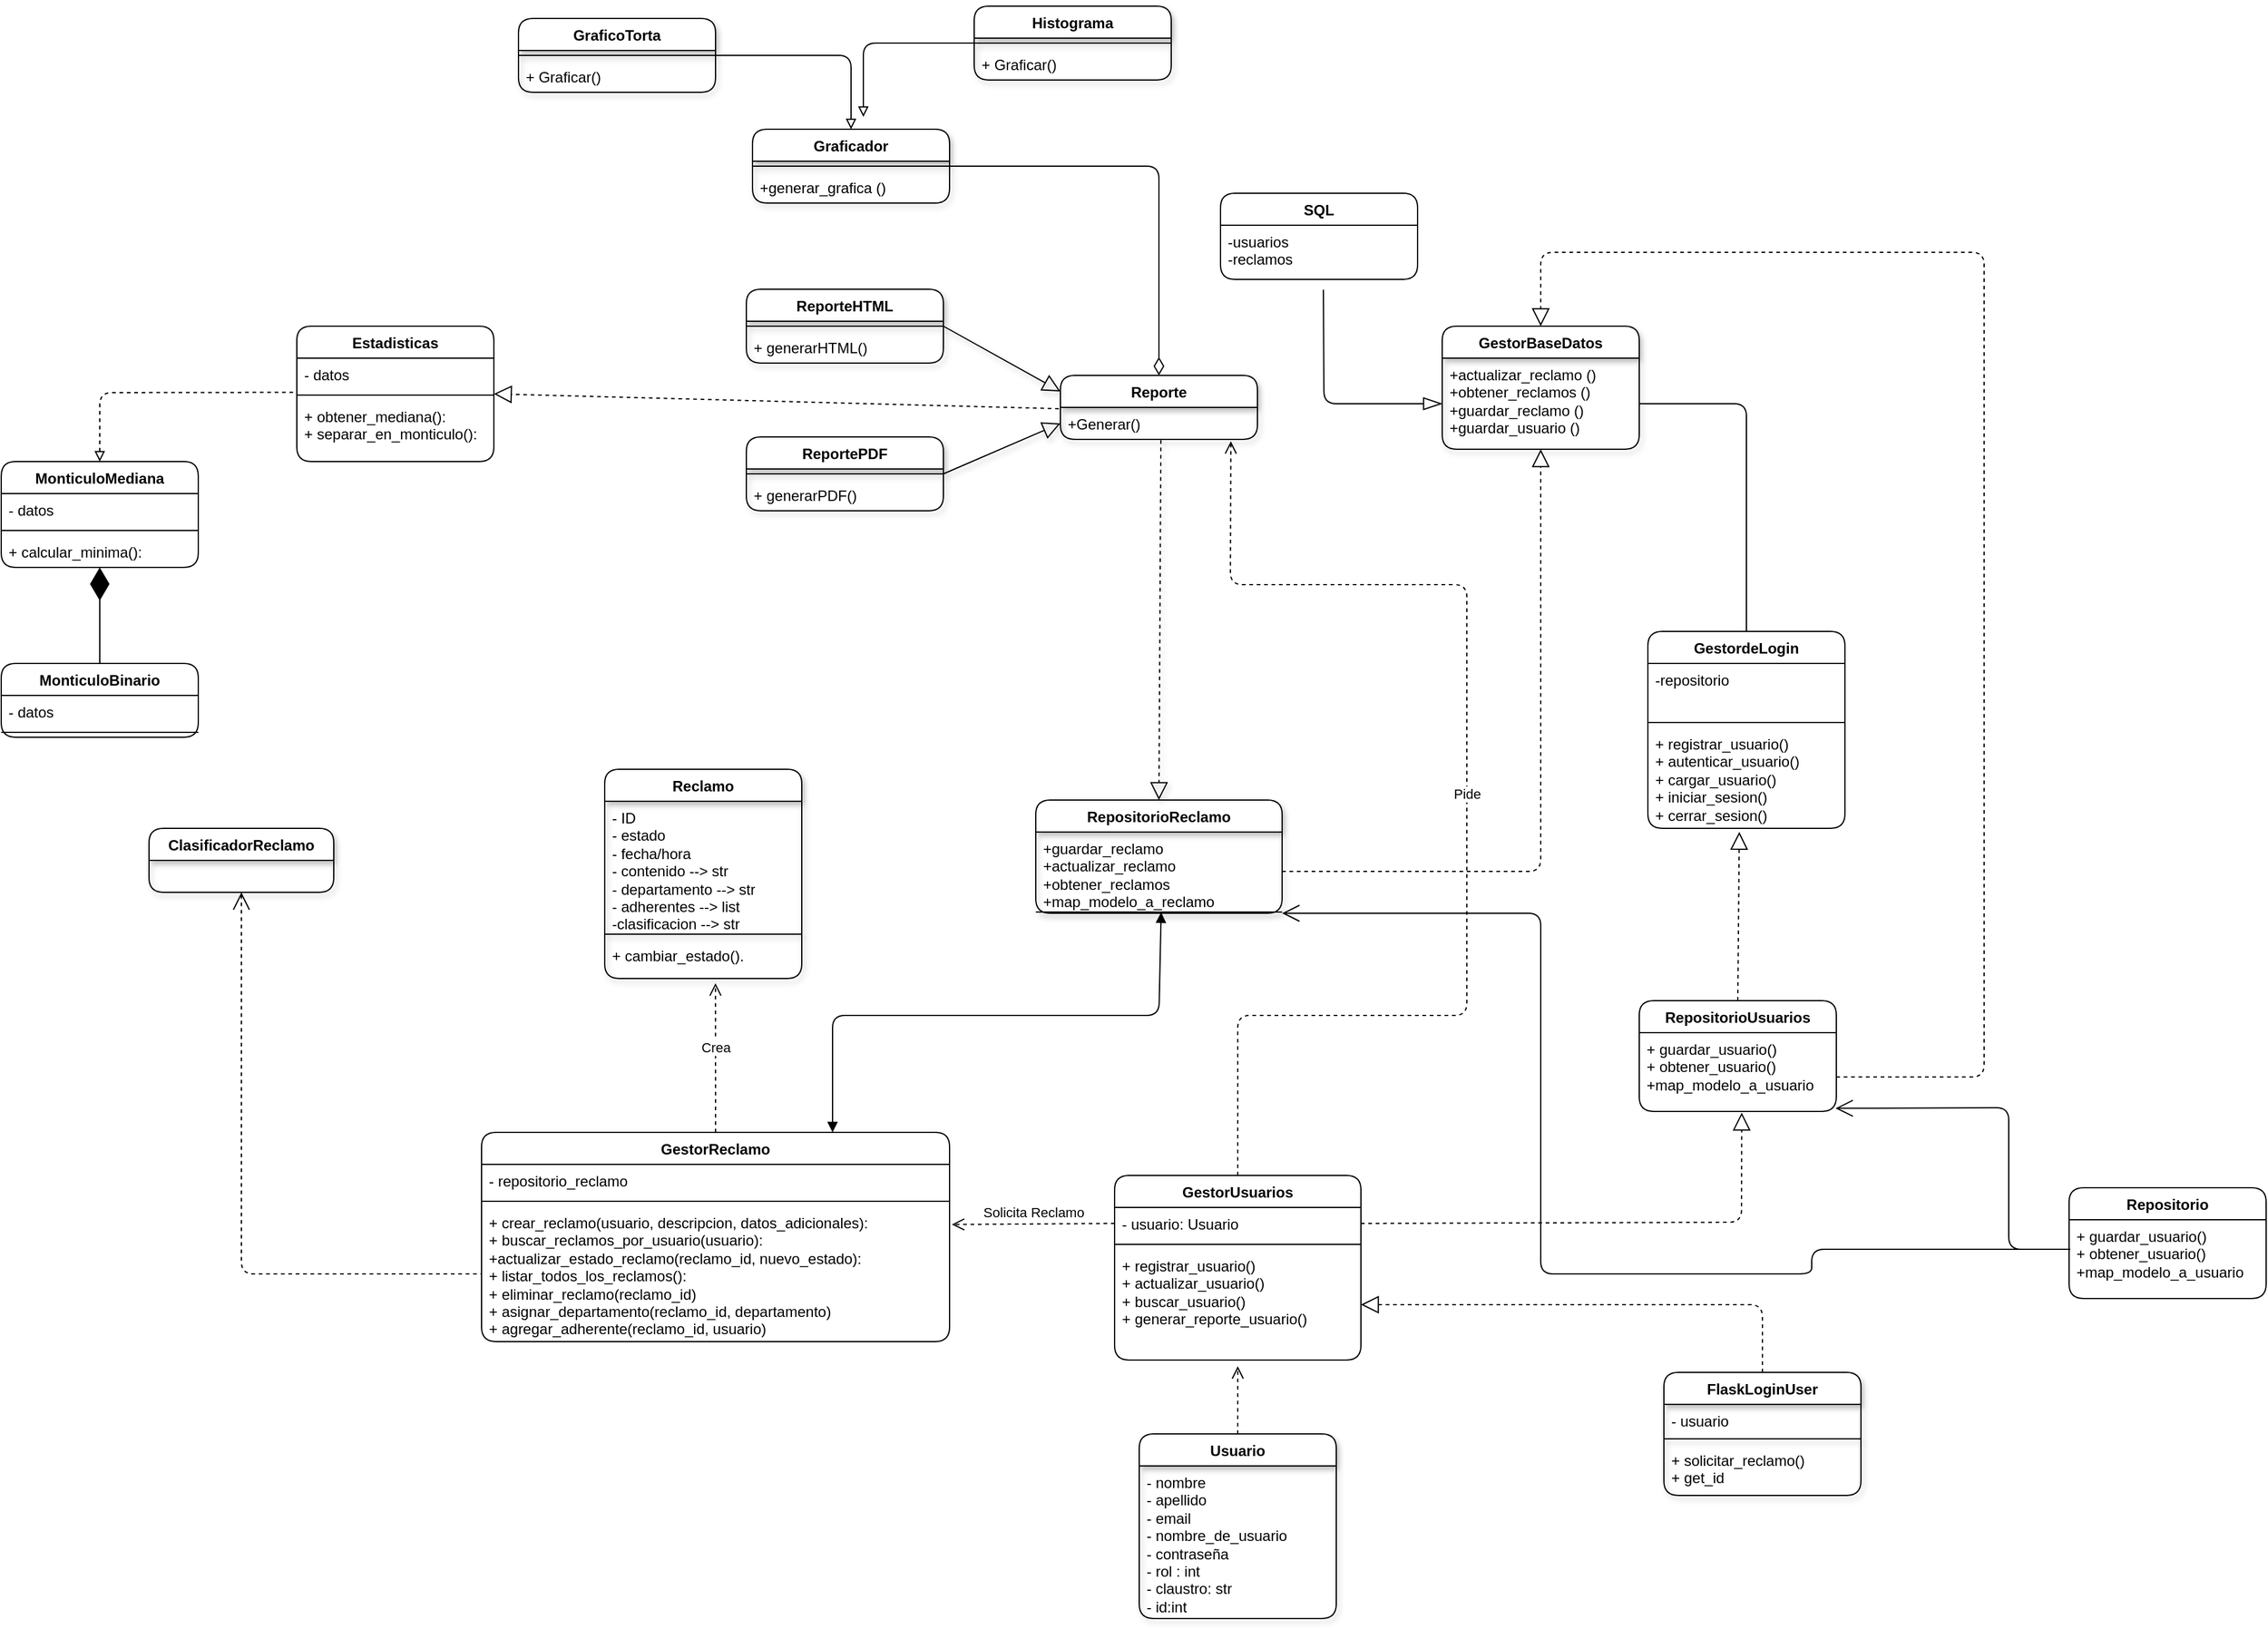 <mxfile>
    <diagram id="C5RBs43oDa-KdzZeNtuy" name="Page-1">
        <mxGraphModel dx="3562" dy="3882" grid="1" gridSize="10" guides="1" tooltips="1" connect="1" arrows="1" fold="1" page="1" pageScale="1" pageWidth="2339" pageHeight="3300" background="#ffffff" math="0" shadow="0">
            <root>
                <mxCell id="WIyWlLk6GJQsqaUBKTNV-0"/>
                <mxCell id="WIyWlLk6GJQsqaUBKTNV-1" parent="WIyWlLk6GJQsqaUBKTNV-0"/>
                <mxCell id="7" value="&lt;span&gt;Usuario&lt;/span&gt;" style="swimlane;fontStyle=1;align=center;verticalAlign=top;childLayout=stackLayout;horizontal=1;startSize=26;horizontalStack=0;resizeParent=1;resizeParentMax=0;resizeLast=0;collapsible=1;marginBottom=0;whiteSpace=wrap;html=1;swimlaneLine=1;shadow=1;rounded=1;fontColor=default;" parent="WIyWlLk6GJQsqaUBKTNV-1" vertex="1">
                    <mxGeometry x="414" y="730" width="160" height="150" as="geometry"/>
                </mxCell>
                <mxCell id="8" value="- nombre&lt;div&gt;- apellido&lt;/div&gt;&lt;div&gt;- email&lt;/div&gt;&lt;div&gt;- nombre_de_usuario&lt;/div&gt;&lt;div&gt;- contraseña&lt;/div&gt;&lt;div&gt;- rol : int&lt;/div&gt;&lt;div&gt;- claustro: str&lt;/div&gt;&lt;div&gt;- id:int&lt;/div&gt;&lt;div&gt;&lt;br&gt;&lt;/div&gt;" style="text;align=left;verticalAlign=top;spacingLeft=4;spacingRight=4;overflow=hidden;rotatable=0;points=[[0,0.5],[1,0.5]];portConstraint=eastwest;whiteSpace=wrap;html=1;fontStyle=0;swimlaneLine=1;shadow=1;rounded=1;fontColor=default;" parent="7" vertex="1">
                    <mxGeometry y="26" width="160" height="124" as="geometry"/>
                </mxCell>
                <mxCell id="288" style="edgeStyle=none;html=1;entryX=1;entryY=0.5;entryDx=0;entryDy=0;startArrow=diamondThin;startFill=0;endArrow=none;endFill=0;startSize=12;fontColor=default;" parent="WIyWlLk6GJQsqaUBKTNV-1" source="19" target="285" edge="1">
                    <mxGeometry relative="1" as="geometry">
                        <Array as="points">
                            <mxPoint x="430" y="-300"/>
                        </Array>
                    </mxGeometry>
                </mxCell>
                <mxCell id="19" value="Reporte" style="swimlane;fontStyle=1;align=center;verticalAlign=top;childLayout=stackLayout;horizontal=1;startSize=26;horizontalStack=0;resizeParent=1;resizeParentMax=0;resizeLast=0;collapsible=1;marginBottom=0;whiteSpace=wrap;html=1;swimlaneLine=1;shadow=1;rounded=1;fontColor=default;" parent="WIyWlLk6GJQsqaUBKTNV-1" vertex="1">
                    <mxGeometry x="350" y="-130" width="160" height="52" as="geometry"/>
                </mxCell>
                <mxCell id="22" value="+Generar()" style="text;align=left;verticalAlign=top;spacingLeft=4;spacingRight=4;overflow=hidden;rotatable=0;points=[[0,0.5],[1,0.5]];portConstraint=eastwest;whiteSpace=wrap;html=1;swimlaneLine=1;shadow=1;rounded=1;fontColor=default;" parent="19" vertex="1">
                    <mxGeometry y="26" width="160" height="26" as="geometry"/>
                </mxCell>
                <mxCell id="27" value="ReporteHTML" style="swimlane;fontStyle=1;align=center;verticalAlign=top;childLayout=stackLayout;horizontal=1;startSize=26;horizontalStack=0;resizeParent=1;resizeParentMax=0;resizeLast=0;collapsible=1;marginBottom=0;whiteSpace=wrap;html=1;swimlaneLine=1;shadow=1;rounded=1;fontColor=default;" parent="WIyWlLk6GJQsqaUBKTNV-1" vertex="1">
                    <mxGeometry x="95" y="-200" width="160" height="60" as="geometry"/>
                </mxCell>
                <mxCell id="29" value="" style="line;strokeWidth=1;align=left;verticalAlign=middle;spacingTop=-1;spacingLeft=3;spacingRight=3;rotatable=0;labelPosition=right;points=[];portConstraint=eastwest;swimlaneLine=1;shadow=1;rounded=1;fontColor=default;" parent="27" vertex="1">
                    <mxGeometry y="26" width="160" height="8" as="geometry"/>
                </mxCell>
                <mxCell id="30" value="+ generarHTML()" style="text;align=left;verticalAlign=top;spacingLeft=4;spacingRight=4;overflow=hidden;rotatable=0;points=[[0,0.5],[1,0.5]];portConstraint=eastwest;whiteSpace=wrap;html=1;swimlaneLine=1;shadow=1;rounded=1;fontColor=default;" parent="27" vertex="1">
                    <mxGeometry y="34" width="160" height="26" as="geometry"/>
                </mxCell>
                <mxCell id="31" value="RepositorioReclamo" style="swimlane;fontStyle=1;align=center;verticalAlign=top;childLayout=stackLayout;horizontal=1;startSize=26;horizontalStack=0;resizeParent=1;resizeParentMax=0;resizeLast=0;collapsible=1;marginBottom=0;whiteSpace=wrap;html=1;swimlaneLine=1;shadow=1;rounded=1;fontColor=default;" parent="WIyWlLk6GJQsqaUBKTNV-1" vertex="1">
                    <mxGeometry x="330" y="215" width="200" height="92" as="geometry"/>
                </mxCell>
                <mxCell id="34" value="&lt;div&gt;+guardar_reclamo&lt;/div&gt;&lt;div&gt;+actualizar_reclamo&lt;/div&gt;&lt;div&gt;+obtener_reclamos&lt;/div&gt;&lt;div&gt;+map_modelo_a_reclamo&lt;/div&gt;" style="text;align=left;verticalAlign=top;spacingLeft=4;spacingRight=4;overflow=hidden;rotatable=0;points=[[0,0.5],[1,0.5]];portConstraint=eastwest;whiteSpace=wrap;html=1;swimlaneLine=1;shadow=1;rounded=1;fontColor=default;" parent="31" vertex="1">
                    <mxGeometry y="26" width="200" height="64" as="geometry"/>
                </mxCell>
                <mxCell id="33" value="" style="line;strokeWidth=1;align=left;verticalAlign=middle;spacingTop=-1;spacingLeft=3;spacingRight=3;rotatable=0;labelPosition=right;points=[];portConstraint=eastwest;swimlaneLine=1;shadow=1;rounded=1;fontColor=default;" parent="31" vertex="1">
                    <mxGeometry y="90" width="200" height="2" as="geometry"/>
                </mxCell>
                <mxCell id="35" value="Reclamo" style="swimlane;fontStyle=1;align=center;verticalAlign=top;childLayout=stackLayout;horizontal=1;startSize=26;horizontalStack=0;resizeParent=1;resizeParentMax=0;resizeLast=0;collapsible=1;marginBottom=0;whiteSpace=wrap;html=1;swimlaneLine=1;shadow=1;rounded=1;fontColor=default;" parent="WIyWlLk6GJQsqaUBKTNV-1" vertex="1">
                    <mxGeometry x="-20" y="190" width="160" height="170" as="geometry"/>
                </mxCell>
                <mxCell id="36" value="&lt;span style=&quot;&quot;&gt;- ID&lt;/span&gt;&lt;div&gt;&lt;span style=&quot;&quot;&gt;- estado&lt;/span&gt;&lt;/div&gt;&lt;div&gt;&lt;span style=&quot;&quot;&gt;- fecha/hora&lt;/span&gt;&lt;/div&gt;&lt;div&gt;&lt;span style=&quot;&quot;&gt;- contenido --&amp;gt; str&lt;/span&gt;&lt;/div&gt;&lt;div&gt;&lt;span style=&quot;&quot;&gt;- departamento&amp;nbsp;&lt;/span&gt;&lt;span style=&quot;background-color: transparent;&quot;&gt;--&amp;gt; str&lt;/span&gt;&lt;/div&gt;&lt;div&gt;&lt;span style=&quot;&quot;&gt;- adherentes --&amp;gt; list&lt;/span&gt;&lt;/div&gt;&lt;div&gt;&lt;span style=&quot;&quot;&gt;-clasificacion --&amp;gt; str&lt;/span&gt;&lt;/div&gt;" style="text;align=left;verticalAlign=top;spacingLeft=4;spacingRight=4;overflow=hidden;rotatable=0;points=[[0,0.5],[1,0.5]];portConstraint=eastwest;whiteSpace=wrap;html=1;swimlaneLine=1;shadow=1;rounded=1;fontColor=default;" parent="35" vertex="1">
                    <mxGeometry y="26" width="160" height="104" as="geometry"/>
                </mxCell>
                <mxCell id="37" value="" style="line;strokeWidth=1;align=left;verticalAlign=middle;spacingTop=-1;spacingLeft=3;spacingRight=3;rotatable=0;labelPosition=right;points=[];portConstraint=eastwest;swimlaneLine=1;shadow=1;rounded=1;fontColor=default;" parent="35" vertex="1">
                    <mxGeometry y="130" width="160" height="8" as="geometry"/>
                </mxCell>
                <mxCell id="38" value="&lt;div&gt;&lt;span style=&quot;&quot;&gt;+ cambiar_estado().&lt;/span&gt;&lt;/div&gt;" style="text;align=left;verticalAlign=top;spacingLeft=4;spacingRight=4;overflow=hidden;rotatable=0;points=[[0,0.5],[1,0.5]];portConstraint=eastwest;whiteSpace=wrap;html=1;swimlaneLine=1;shadow=1;rounded=1;fontColor=default;" parent="35" vertex="1">
                    <mxGeometry y="138" width="160" height="32" as="geometry"/>
                </mxCell>
                <mxCell id="127" value="" style="edgeStyle=none;html=1;endArrow=none;endFill=0;startArrow=open;startFill=0;dashed=1;exitX=0.5;exitY=1;exitDx=0;exitDy=0;endSize=11;startSize=12;entryX=0;entryY=0.5;entryDx=0;entryDy=0;fontColor=default;" parent="WIyWlLk6GJQsqaUBKTNV-1" source="51" target="253" edge="1">
                    <mxGeometry relative="1" as="geometry">
                        <mxPoint x="-120" y="550" as="targetPoint"/>
                        <Array as="points">
                            <mxPoint x="-315" y="600"/>
                        </Array>
                    </mxGeometry>
                </mxCell>
                <mxCell id="51" value="ClasificadorReclamo" style="swimlane;fontStyle=1;align=center;verticalAlign=top;childLayout=stackLayout;horizontal=1;startSize=26;horizontalStack=0;resizeParent=1;resizeParentMax=0;resizeLast=0;collapsible=1;marginBottom=0;whiteSpace=wrap;html=1;swimlaneLine=1;shadow=1;rounded=1;fontColor=default;" parent="WIyWlLk6GJQsqaUBKTNV-1" collapsed="1" vertex="1">
                    <mxGeometry x="-390" y="238" width="150" height="52" as="geometry">
                        <mxRectangle x="540" y="360" width="160" height="34" as="alternateBounds"/>
                    </mxGeometry>
                </mxCell>
                <mxCell id="53" value="" style="line;strokeWidth=1;fillColor=none;align=left;verticalAlign=middle;spacingTop=-1;spacingLeft=3;spacingRight=3;rotatable=0;labelPosition=right;points=[];portConstraint=eastwest;strokeColor=inherit;rounded=1;" parent="51" vertex="1">
                    <mxGeometry y="26" width="160" height="8" as="geometry"/>
                </mxCell>
                <mxCell id="261" value="+ clasificar_reclamo()" style="text;html=1;align=center;verticalAlign=middle;resizable=0;points=[];autosize=1;strokeColor=none;fillColor=none;rounded=1;" parent="51" vertex="1">
                    <mxGeometry y="22" width="140" height="30" as="geometry"/>
                </mxCell>
                <mxCell id="67" value="" style="endArrow=block;dashed=1;endFill=0;endSize=12;html=1;exitX=0.51;exitY=1.025;exitDx=0;exitDy=0;exitPerimeter=0;shadow=1;strokeWidth=1;entryX=0.5;entryY=0;entryDx=0;entryDy=0;fontColor=default;" parent="WIyWlLk6GJQsqaUBKTNV-1" source="22" target="31" edge="1">
                    <mxGeometry width="160" relative="1" as="geometry">
                        <mxPoint x="270" y="210" as="sourcePoint"/>
                        <mxPoint x="430" y="120" as="targetPoint"/>
                    </mxGeometry>
                </mxCell>
                <mxCell id="122" value="" style="edgeStyle=none;html=1;endArrow=none;endFill=0;endSize=12;sourcePerimeterSpacing=0;startArrow=blockThin;startFill=0;startSize=13;entryX=0.522;entryY=1.005;entryDx=0;entryDy=0;exitX=0;exitY=0.5;exitDx=0;exitDy=0;entryPerimeter=0;fontColor=default;" parent="WIyWlLk6GJQsqaUBKTNV-1" source="108" edge="1">
                    <mxGeometry relative="1" as="geometry">
                        <mxPoint x="650" y="-105" as="sourcePoint"/>
                        <mxPoint x="563.52" y="-199.64" as="targetPoint"/>
                        <Array as="points">
                            <mxPoint x="564" y="-107"/>
                        </Array>
                    </mxGeometry>
                </mxCell>
                <mxCell id="105" value="GestorBaseDatos&lt;div&gt;&lt;br&gt;&lt;/div&gt;" style="swimlane;fontStyle=1;align=center;verticalAlign=top;childLayout=stackLayout;horizontal=1;startSize=26;horizontalStack=0;resizeParent=1;resizeParentMax=0;resizeLast=0;collapsible=1;marginBottom=0;whiteSpace=wrap;html=1;swimlaneLine=1;shadow=1;rounded=1;fontColor=default;" parent="WIyWlLk6GJQsqaUBKTNV-1" vertex="1">
                    <mxGeometry x="660" y="-170" width="160" height="100" as="geometry"/>
                </mxCell>
                <mxCell id="108" value="&lt;div&gt;&lt;span style=&quot;&quot;&gt;+actualizar_reclamo ()&lt;/span&gt;&lt;/div&gt;&lt;div&gt;&lt;span style=&quot;&quot;&gt;+obtener_reclamos ()&lt;/span&gt;&lt;/div&gt;&lt;div&gt;&lt;span style=&quot;&quot;&gt;+guardar_reclamo ()&lt;/span&gt;&lt;/div&gt;&lt;div&gt;&lt;span style=&quot;&quot;&gt;+guardar_usuario ()&lt;/span&gt;&lt;/div&gt;&lt;div&gt;&lt;span style=&quot;&quot;&gt;&lt;br&gt;&lt;/span&gt;&lt;/div&gt;" style="text;align=left;verticalAlign=top;spacingLeft=4;spacingRight=4;overflow=hidden;rotatable=0;points=[[0,0.5],[1,0.5]];portConstraint=eastwest;whiteSpace=wrap;html=1;swimlaneLine=1;shadow=1;rounded=1;fontColor=default;" parent="105" vertex="1">
                    <mxGeometry y="26" width="160" height="74" as="geometry"/>
                </mxCell>
                <mxCell id="109" value="" style="endArrow=block;dashed=1;endFill=0;endSize=12;html=1;exitX=1;exitY=0.5;exitDx=0;exitDy=0;fontColor=default;" parent="WIyWlLk6GJQsqaUBKTNV-1" source="34" edge="1">
                    <mxGeometry width="160" relative="1" as="geometry">
                        <mxPoint x="510" y="120" as="sourcePoint"/>
                        <mxPoint x="740" y="-70" as="targetPoint"/>
                        <Array as="points">
                            <mxPoint x="740" y="273"/>
                        </Array>
                    </mxGeometry>
                </mxCell>
                <mxCell id="123" value="SQL" style="swimlane;fontStyle=1;align=center;verticalAlign=top;childLayout=stackLayout;horizontal=1;startSize=26;horizontalStack=0;resizeParent=1;resizeParentMax=0;resizeLast=0;collapsible=1;marginBottom=0;whiteSpace=wrap;html=1;rounded=1;fontColor=default;" parent="WIyWlLk6GJQsqaUBKTNV-1" vertex="1">
                    <mxGeometry x="480" y="-278" width="160" height="70" as="geometry"/>
                </mxCell>
                <mxCell id="124" value="-usuarios&lt;div&gt;-reclamos&lt;/div&gt;" style="text;strokeColor=none;fillColor=none;align=left;verticalAlign=top;spacingLeft=4;spacingRight=4;overflow=hidden;rotatable=0;points=[[0,0.5],[1,0.5]];portConstraint=eastwest;whiteSpace=wrap;html=1;rounded=1;fontColor=default;" parent="123" vertex="1">
                    <mxGeometry y="26" width="160" height="44" as="geometry"/>
                </mxCell>
                <mxCell id="130" value="" style="endArrow=none;endFill=0;endSize=12;html=1;exitX=0;exitY=0.5;exitDx=0;exitDy=0;entryX=1;entryY=0.5;entryDx=0;entryDy=0;shadow=1;strokeWidth=1;startArrow=block;startFill=0;startSize=12;fontColor=default;" parent="WIyWlLk6GJQsqaUBKTNV-1" source="22" target="97" edge="1">
                    <mxGeometry width="160" relative="1" as="geometry">
                        <mxPoint x="350" y="-115" as="sourcePoint"/>
                        <mxPoint x="141.92" y="-3" as="targetPoint"/>
                        <Array as="points"/>
                    </mxGeometry>
                </mxCell>
                <mxCell id="97" value="ReportePDF" style="swimlane;fontStyle=1;align=center;verticalAlign=top;childLayout=stackLayout;horizontal=1;startSize=26;horizontalStack=0;resizeParent=1;resizeParentMax=0;resizeLast=0;collapsible=1;marginBottom=0;whiteSpace=wrap;html=1;swimlaneLine=1;shadow=1;rounded=1;fontColor=default;" parent="WIyWlLk6GJQsqaUBKTNV-1" vertex="1">
                    <mxGeometry x="95" y="-80" width="160" height="60" as="geometry"/>
                </mxCell>
                <mxCell id="98" value="" style="line;strokeWidth=1;align=left;verticalAlign=middle;spacingTop=-1;spacingLeft=3;spacingRight=3;rotatable=0;labelPosition=right;points=[];portConstraint=eastwest;swimlaneLine=1;shadow=1;rounded=1;fontColor=default;" parent="97" vertex="1">
                    <mxGeometry y="26" width="160" height="8" as="geometry"/>
                </mxCell>
                <mxCell id="99" value="+ generarPDF()" style="text;align=left;verticalAlign=top;spacingLeft=4;spacingRight=4;overflow=hidden;rotatable=0;points=[[0,0.5],[1,0.5]];portConstraint=eastwest;whiteSpace=wrap;html=1;swimlaneLine=1;shadow=1;rounded=1;fontColor=default;" parent="97" vertex="1">
                    <mxGeometry y="34" width="160" height="26" as="geometry"/>
                </mxCell>
                <mxCell id="131" value="" style="endArrow=none;endFill=0;endSize=12;html=1;exitX=0;exitY=0.25;exitDx=0;exitDy=0;entryX=1;entryY=0.5;entryDx=0;entryDy=0;shadow=1;strokeWidth=1;startArrow=block;startFill=0;startSize=12;fontColor=default;" parent="WIyWlLk6GJQsqaUBKTNV-1" source="19" target="27" edge="1">
                    <mxGeometry width="160" relative="1" as="geometry">
                        <mxPoint x="320" y="-130" as="sourcePoint"/>
                        <mxPoint x="225" y="-65" as="targetPoint"/>
                        <Array as="points"/>
                    </mxGeometry>
                </mxCell>
                <mxCell id="183" style="edgeStyle=none;html=1;entryX=1;entryY=0.5;entryDx=0;entryDy=0;endArrow=none;endFill=0;endSize=17;fontColor=default;" parent="WIyWlLk6GJQsqaUBKTNV-1" source="169" target="108" edge="1">
                    <mxGeometry relative="1" as="geometry">
                        <Array as="points">
                            <mxPoint x="907" y="-107"/>
                        </Array>
                    </mxGeometry>
                </mxCell>
                <mxCell id="169" value="GestordeLogin" style="swimlane;fontStyle=1;align=center;verticalAlign=top;childLayout=stackLayout;horizontal=1;startSize=26;horizontalStack=0;resizeParent=1;resizeParentMax=0;resizeLast=0;collapsible=1;marginBottom=0;whiteSpace=wrap;html=1;rounded=1;fontColor=default;" parent="WIyWlLk6GJQsqaUBKTNV-1" vertex="1">
                    <mxGeometry x="827" y="78" width="160" height="160" as="geometry"/>
                </mxCell>
                <mxCell id="170" value="-repositorio" style="text;strokeColor=none;fillColor=none;align=left;verticalAlign=top;spacingLeft=4;spacingRight=4;overflow=hidden;rotatable=0;points=[[0,0.5],[1,0.5]];portConstraint=eastwest;whiteSpace=wrap;html=1;rounded=1;fontColor=default;" parent="169" vertex="1">
                    <mxGeometry y="26" width="160" height="44" as="geometry"/>
                </mxCell>
                <mxCell id="171" value="" style="line;strokeWidth=1;fillColor=none;align=left;verticalAlign=middle;spacingTop=-1;spacingLeft=3;spacingRight=3;rotatable=0;labelPosition=right;points=[];portConstraint=eastwest;strokeColor=inherit;rounded=1;fontColor=default;" parent="169" vertex="1">
                    <mxGeometry y="70" width="160" height="8" as="geometry"/>
                </mxCell>
                <mxCell id="172" value="+ registrar_usuario()&lt;div&gt;+ autenticar_usuario()&lt;/div&gt;&lt;div&gt;+ cargar_usuario()&lt;/div&gt;&lt;div&gt;+ iniciar_sesion()&lt;/div&gt;&lt;div&gt;+ cerrar_sesion()&lt;/div&gt;&lt;div&gt;&lt;br&gt;&lt;/div&gt;" style="text;strokeColor=none;fillColor=none;align=left;verticalAlign=top;spacingLeft=4;spacingRight=4;overflow=hidden;rotatable=0;points=[[0,0.5],[1,0.5]];portConstraint=eastwest;whiteSpace=wrap;html=1;rounded=1;fontColor=default;" parent="169" vertex="1">
                    <mxGeometry y="78" width="160" height="82" as="geometry"/>
                </mxCell>
                <mxCell id="248" value="Crea" style="html=1;verticalAlign=bottom;endArrow=open;dashed=1;endSize=8;curved=0;rounded=1;exitX=0.5;exitY=0;exitDx=0;exitDy=0;entryX=0.562;entryY=1.12;entryDx=0;entryDy=0;entryPerimeter=0;fontColor=default;" parent="WIyWlLk6GJQsqaUBKTNV-1" target="38" edge="1">
                    <mxGeometry relative="1" as="geometry">
                        <mxPoint x="70" y="485" as="sourcePoint"/>
                        <mxPoint x="210" y="440" as="targetPoint"/>
                    </mxGeometry>
                </mxCell>
                <mxCell id="249" value="Solicita Reclamo" style="html=1;verticalAlign=bottom;endArrow=open;dashed=1;endSize=8;curved=0;rounded=1;exitX=0;exitY=0.5;exitDx=0;exitDy=0;entryX=1.005;entryY=0.135;entryDx=0;entryDy=0;entryPerimeter=0;fontColor=default;" parent="WIyWlLk6GJQsqaUBKTNV-1" source="279" target="253" edge="1">
                    <mxGeometry relative="1" as="geometry">
                        <mxPoint x="450" y="530" as="sourcePoint"/>
                        <mxPoint x="220" y="590" as="targetPoint"/>
                        <Array as="points"/>
                    </mxGeometry>
                </mxCell>
                <mxCell id="250" value="GestorReclamo" style="swimlane;align=center;verticalAlign=top;childLayout=stackLayout;horizontal=1;startSize=26;horizontalStack=0;resizeParent=1;resizeParentMax=0;resizeLast=0;collapsible=1;marginBottom=0;whiteSpace=wrap;html=1;rounded=1;fontColor=default;" parent="WIyWlLk6GJQsqaUBKTNV-1" vertex="1">
                    <mxGeometry x="-120" y="485" width="380" height="170" as="geometry"/>
                </mxCell>
                <mxCell id="251" value="- repositorio_reclamo" style="text;strokeColor=none;fillColor=none;align=left;verticalAlign=top;spacingLeft=4;spacingRight=4;overflow=hidden;rotatable=0;points=[[0,0.5],[1,0.5]];portConstraint=eastwest;whiteSpace=wrap;html=1;rounded=1;fontColor=default;" parent="250" vertex="1">
                    <mxGeometry y="26" width="380" height="26" as="geometry"/>
                </mxCell>
                <mxCell id="252" value="" style="line;strokeWidth=1;fillColor=none;align=left;verticalAlign=middle;spacingTop=-1;spacingLeft=3;spacingRight=3;rotatable=0;labelPosition=right;points=[];portConstraint=eastwest;strokeColor=inherit;rounded=1;fontColor=default;" parent="250" vertex="1">
                    <mxGeometry y="52" width="380" height="8" as="geometry"/>
                </mxCell>
                <mxCell id="253" value="+ crear_reclamo(usuario, descripcion, datos_adicionales):&amp;nbsp;&lt;br&gt;+ buscar_reclamos_por_usuario(usuario): +actualizar_estado_reclamo(reclamo_id, nuevo_estado):&lt;br&gt;+ listar_todos_los_reclamos():&amp;nbsp;&lt;br&gt;+ eliminar_reclamo(reclamo_id)&lt;div&gt;+ asignar_departamento(reclamo_id, departamento)&lt;/div&gt;&lt;div&gt;+ agregar_adherente(reclamo_id, usuario)&lt;br&gt;&lt;br&gt;&lt;/div&gt;" style="text;strokeColor=none;fillColor=none;align=left;verticalAlign=top;spacingLeft=4;spacingRight=4;overflow=hidden;rotatable=0;points=[[0,0.5],[1,0.5]];portConstraint=eastwest;whiteSpace=wrap;html=1;rounded=1;fontColor=default;" parent="250" vertex="1">
                    <mxGeometry y="60" width="380" height="110" as="geometry"/>
                </mxCell>
                <mxCell id="254" value="RepositorioUsuarios" style="swimlane;fontStyle=1;align=center;verticalAlign=top;childLayout=stackLayout;horizontal=1;startSize=26;horizontalStack=0;resizeParent=1;resizeParentMax=0;resizeLast=0;collapsible=1;marginBottom=0;whiteSpace=wrap;html=1;rounded=1;fontColor=default;" parent="WIyWlLk6GJQsqaUBKTNV-1" vertex="1">
                    <mxGeometry x="820" y="378" width="160" height="90" as="geometry"/>
                </mxCell>
                <mxCell id="257" value="+ guardar_usuario()&lt;div&gt;+ obtener_usuario()&lt;/div&gt;&lt;div&gt;+map_modelo_a_usuario&lt;/div&gt;" style="text;strokeColor=none;fillColor=none;align=left;verticalAlign=top;spacingLeft=4;spacingRight=4;overflow=hidden;rotatable=0;points=[[0,0.5],[1,0.5]];portConstraint=eastwest;whiteSpace=wrap;html=1;rounded=1;fontColor=default;" parent="254" vertex="1">
                    <mxGeometry y="26" width="160" height="64" as="geometry"/>
                </mxCell>
                <mxCell id="258" value="" style="endArrow=block;dashed=1;endFill=0;endSize=12;html=1;exitX=1;exitY=0.5;exitDx=0;exitDy=0;entryX=0.52;entryY=1.015;entryDx=0;entryDy=0;entryPerimeter=0;fontColor=default;" parent="WIyWlLk6GJQsqaUBKTNV-1" source="279" target="257" edge="1">
                    <mxGeometry width="160" relative="1" as="geometry">
                        <mxPoint x="740" y="360" as="sourcePoint"/>
                        <mxPoint x="900" y="360" as="targetPoint"/>
                        <Array as="points">
                            <mxPoint x="903" y="558"/>
                        </Array>
                    </mxGeometry>
                </mxCell>
                <mxCell id="260" value="" style="endArrow=block;dashed=1;endFill=0;endSize=12;html=1;exitX=0.5;exitY=0;exitDx=0;exitDy=0;entryX=0.464;entryY=1.035;entryDx=0;entryDy=0;entryPerimeter=0;fontColor=default;" parent="WIyWlLk6GJQsqaUBKTNV-1" source="254" target="172" edge="1">
                    <mxGeometry width="160" relative="1" as="geometry">
                        <mxPoint x="740" y="280" as="sourcePoint"/>
                        <mxPoint x="900" y="280" as="targetPoint"/>
                    </mxGeometry>
                </mxCell>
                <mxCell id="263" value="Estadisticas" style="swimlane;fontStyle=1;align=center;verticalAlign=top;childLayout=stackLayout;horizontal=1;startSize=26;horizontalStack=0;resizeParent=1;resizeParentMax=0;resizeLast=0;collapsible=1;marginBottom=0;whiteSpace=wrap;html=1;rounded=1;fontColor=default;" parent="WIyWlLk6GJQsqaUBKTNV-1" vertex="1">
                    <mxGeometry x="-270" y="-170" width="160" height="110" as="geometry"/>
                </mxCell>
                <mxCell id="264" value="- datos" style="text;strokeColor=none;fillColor=none;align=left;verticalAlign=top;spacingLeft=4;spacingRight=4;overflow=hidden;rotatable=0;points=[[0,0.5],[1,0.5]];portConstraint=eastwest;whiteSpace=wrap;html=1;rounded=1;fontColor=default;" parent="263" vertex="1">
                    <mxGeometry y="26" width="160" height="26" as="geometry"/>
                </mxCell>
                <mxCell id="265" value="" style="line;strokeWidth=1;fillColor=none;align=left;verticalAlign=middle;spacingTop=-1;spacingLeft=3;spacingRight=3;rotatable=0;labelPosition=right;points=[];portConstraint=eastwest;strokeColor=inherit;rounded=1;fontColor=default;" parent="263" vertex="1">
                    <mxGeometry y="52" width="160" height="8" as="geometry"/>
                </mxCell>
                <mxCell id="266" value="+ obtener_mediana():&lt;div&gt;+ separar_en_monticulo():&lt;/div&gt;" style="text;strokeColor=none;fillColor=none;align=left;verticalAlign=top;spacingLeft=4;spacingRight=4;overflow=hidden;rotatable=0;points=[[0,0.5],[1,0.5]];portConstraint=eastwest;whiteSpace=wrap;html=1;rounded=1;fontColor=default;" parent="263" vertex="1">
                    <mxGeometry y="60" width="160" height="50" as="geometry"/>
                </mxCell>
                <mxCell id="267" value="" style="endArrow=block;dashed=1;endFill=0;endSize=12;html=1;exitX=-0.008;exitY=0.041;exitDx=0;exitDy=0;exitPerimeter=0;fontColor=default;entryX=1;entryY=0.5;entryDx=0;entryDy=0;" parent="WIyWlLk6GJQsqaUBKTNV-1" source="22" target="263" edge="1">
                    <mxGeometry width="160" relative="1" as="geometry">
                        <mxPoint x="-190" y="-180" as="sourcePoint"/>
                        <mxPoint x="10" as="targetPoint"/>
                    </mxGeometry>
                </mxCell>
                <mxCell id="268" value="MonticuloBinario" style="swimlane;fontStyle=1;align=center;verticalAlign=top;childLayout=stackLayout;horizontal=1;startSize=26;horizontalStack=0;resizeParent=1;resizeParentMax=0;resizeLast=0;collapsible=1;marginBottom=0;whiteSpace=wrap;html=1;rounded=1;fontColor=default;" parent="WIyWlLk6GJQsqaUBKTNV-1" vertex="1">
                    <mxGeometry x="-510" y="104" width="160" height="60" as="geometry"/>
                </mxCell>
                <mxCell id="269" value="- datos" style="text;strokeColor=none;fillColor=none;align=left;verticalAlign=top;spacingLeft=4;spacingRight=4;overflow=hidden;rotatable=0;points=[[0,0.5],[1,0.5]];portConstraint=eastwest;whiteSpace=wrap;html=1;rounded=1;fontColor=default;" parent="268" vertex="1">
                    <mxGeometry y="26" width="160" height="26" as="geometry"/>
                </mxCell>
                <mxCell id="270" value="" style="line;strokeWidth=1;fillColor=none;align=left;verticalAlign=middle;spacingTop=-1;spacingLeft=3;spacingRight=3;rotatable=0;labelPosition=right;points=[];portConstraint=eastwest;strokeColor=inherit;rounded=1;fontColor=default;" parent="268" vertex="1">
                    <mxGeometry y="52" width="160" height="8" as="geometry"/>
                </mxCell>
                <mxCell id="272" value="MonticuloMediana" style="swimlane;fontStyle=1;align=center;verticalAlign=top;childLayout=stackLayout;horizontal=1;startSize=26;horizontalStack=0;resizeParent=1;resizeParentMax=0;resizeLast=0;collapsible=1;marginBottom=0;whiteSpace=wrap;html=1;rounded=1;fontColor=default;" parent="WIyWlLk6GJQsqaUBKTNV-1" vertex="1">
                    <mxGeometry x="-510" y="-60" width="160" height="86" as="geometry"/>
                </mxCell>
                <mxCell id="273" value="- datos" style="text;strokeColor=none;fillColor=none;align=left;verticalAlign=top;spacingLeft=4;spacingRight=4;overflow=hidden;rotatable=0;points=[[0,0.5],[1,0.5]];portConstraint=eastwest;whiteSpace=wrap;html=1;rounded=1;fontColor=default;" parent="272" vertex="1">
                    <mxGeometry y="26" width="160" height="26" as="geometry"/>
                </mxCell>
                <mxCell id="274" value="" style="line;strokeWidth=1;fillColor=none;align=left;verticalAlign=middle;spacingTop=-1;spacingLeft=3;spacingRight=3;rotatable=0;labelPosition=right;points=[];portConstraint=eastwest;strokeColor=inherit;rounded=1;fontColor=default;" parent="272" vertex="1">
                    <mxGeometry y="52" width="160" height="8" as="geometry"/>
                </mxCell>
                <mxCell id="275" value="+ calcular_minima():" style="text;strokeColor=none;fillColor=none;align=left;verticalAlign=top;spacingLeft=4;spacingRight=4;overflow=hidden;rotatable=0;points=[[0,0.5],[1,0.5]];portConstraint=eastwest;whiteSpace=wrap;html=1;rounded=1;fontColor=default;" parent="272" vertex="1">
                    <mxGeometry y="60" width="160" height="26" as="geometry"/>
                </mxCell>
                <mxCell id="276" value="" style="endArrow=none;dashed=1;endFill=0;endSize=12;html=1;exitX=0.5;exitY=0;exitDx=0;exitDy=0;entryX=-0.004;entryY=1.067;entryDx=0;entryDy=0;entryPerimeter=0;fontColor=default;startArrow=block;startFill=0;" parent="WIyWlLk6GJQsqaUBKTNV-1" source="272" target="264" edge="1">
                    <mxGeometry width="160" relative="1" as="geometry">
                        <mxPoint x="-300" y="-140" as="sourcePoint"/>
                        <mxPoint x="-270" y="-110" as="targetPoint"/>
                        <Array as="points">
                            <mxPoint x="-430" y="-116"/>
                        </Array>
                    </mxGeometry>
                </mxCell>
                <mxCell id="278" value="GestorUsuarios" style="swimlane;fontStyle=1;align=center;verticalAlign=top;childLayout=stackLayout;horizontal=1;startSize=26;horizontalStack=0;resizeParent=1;resizeParentMax=0;resizeLast=0;collapsible=1;marginBottom=0;whiteSpace=wrap;html=1;rounded=1;fontColor=default;" parent="WIyWlLk6GJQsqaUBKTNV-1" vertex="1">
                    <mxGeometry x="394" y="520" width="200" height="150" as="geometry"/>
                </mxCell>
                <mxCell id="279" value="- usuario: Usuario" style="text;strokeColor=none;fillColor=none;align=left;verticalAlign=top;spacingLeft=4;spacingRight=4;overflow=hidden;rotatable=0;points=[[0,0.5],[1,0.5]];portConstraint=eastwest;whiteSpace=wrap;html=1;rounded=1;fontColor=default;" parent="278" vertex="1">
                    <mxGeometry y="26" width="200" height="26" as="geometry"/>
                </mxCell>
                <mxCell id="280" value="" style="line;strokeWidth=1;fillColor=none;align=left;verticalAlign=middle;spacingTop=-1;spacingLeft=3;spacingRight=3;rotatable=0;labelPosition=right;points=[];portConstraint=eastwest;strokeColor=inherit;rounded=1;fontColor=default;" parent="278" vertex="1">
                    <mxGeometry y="52" width="200" height="8" as="geometry"/>
                </mxCell>
                <mxCell id="281" value="+ registrar_usuario()&lt;div&gt;+ actualizar_usuario()&lt;/div&gt;&lt;div&gt;&lt;span style=&quot;background-color: transparent;&quot;&gt;+ buscar_usuario()&lt;/span&gt;&lt;/div&gt;&lt;div&gt;+ generar_reporte_usuario()&lt;/div&gt;" style="text;strokeColor=none;fillColor=none;align=left;verticalAlign=top;spacingLeft=4;spacingRight=4;overflow=hidden;rotatable=0;points=[[0,0.5],[1,0.5]];portConstraint=eastwest;whiteSpace=wrap;html=1;rounded=1;fontColor=default;" parent="278" vertex="1">
                    <mxGeometry y="60" width="200" height="90" as="geometry"/>
                </mxCell>
                <mxCell id="282" value="" style="html=1;verticalAlign=bottom;endArrow=open;dashed=1;endSize=8;curved=0;rounded=1;exitX=0.5;exitY=0;exitDx=0;exitDy=0;fontColor=default;" parent="WIyWlLk6GJQsqaUBKTNV-1" source="7" edge="1">
                    <mxGeometry relative="1" as="geometry">
                        <mxPoint x="710" y="540" as="sourcePoint"/>
                        <mxPoint x="494" y="675" as="targetPoint"/>
                    </mxGeometry>
                </mxCell>
                <mxCell id="283" value="Pide" style="html=1;verticalAlign=bottom;endArrow=open;dashed=1;endSize=8;curved=0;rounded=1;exitX=0.5;exitY=0;exitDx=0;exitDy=0;entryX=0.865;entryY=1.057;entryDx=0;entryDy=0;entryPerimeter=0;fontColor=default;" parent="WIyWlLk6GJQsqaUBKTNV-1" source="278" target="22" edge="1">
                    <mxGeometry relative="1" as="geometry">
                        <mxPoint x="710" y="540" as="sourcePoint"/>
                        <mxPoint x="630" y="540" as="targetPoint"/>
                        <Array as="points">
                            <mxPoint x="494" y="390"/>
                            <mxPoint x="680" y="390"/>
                            <mxPoint x="680" y="40"/>
                            <mxPoint x="488" y="40"/>
                        </Array>
                    </mxGeometry>
                </mxCell>
                <mxCell id="284" value="" style="endArrow=block;dashed=1;endFill=0;endSize=12;html=1;entryX=0.5;entryY=0;entryDx=0;entryDy=0;fontColor=default;" parent="WIyWlLk6GJQsqaUBKTNV-1" target="105" edge="1">
                    <mxGeometry width="160" relative="1" as="geometry">
                        <mxPoint x="980" y="440" as="sourcePoint"/>
                        <mxPoint x="740" y="-70" as="targetPoint"/>
                        <Array as="points">
                            <mxPoint x="1100" y="440"/>
                            <mxPoint x="1100" y="-230"/>
                            <mxPoint x="740" y="-230"/>
                        </Array>
                    </mxGeometry>
                </mxCell>
                <mxCell id="285" value="Graficador" style="swimlane;fontStyle=1;align=center;verticalAlign=top;childLayout=stackLayout;horizontal=1;startSize=26;horizontalStack=0;resizeParent=1;resizeParentMax=0;resizeLast=0;collapsible=1;marginBottom=0;whiteSpace=wrap;html=1;swimlaneLine=1;shadow=1;rounded=1;fontColor=default;" parent="WIyWlLk6GJQsqaUBKTNV-1" vertex="1">
                    <mxGeometry x="100" y="-330" width="160" height="60" as="geometry"/>
                </mxCell>
                <mxCell id="286" value="" style="line;strokeWidth=1;align=left;verticalAlign=middle;spacingTop=-1;spacingLeft=3;spacingRight=3;rotatable=0;labelPosition=right;points=[];portConstraint=eastwest;swimlaneLine=1;shadow=1;rounded=1;fontColor=default;" parent="285" vertex="1">
                    <mxGeometry y="26" width="160" height="8" as="geometry"/>
                </mxCell>
                <mxCell id="287" value="+generar_grafica ()" style="text;align=left;verticalAlign=top;spacingLeft=4;spacingRight=4;overflow=hidden;rotatable=0;points=[[0,0.5],[1,0.5]];portConstraint=eastwest;whiteSpace=wrap;html=1;swimlaneLine=1;shadow=1;rounded=1;fontColor=default;" parent="285" vertex="1">
                    <mxGeometry y="34" width="160" height="26" as="geometry"/>
                </mxCell>
                <mxCell id="289" value="GraficoTorta" style="swimlane;fontStyle=1;align=center;verticalAlign=top;childLayout=stackLayout;horizontal=1;startSize=26;horizontalStack=0;resizeParent=1;resizeParentMax=0;resizeLast=0;collapsible=1;marginBottom=0;whiteSpace=wrap;html=1;swimlaneLine=1;shadow=1;rounded=1;fontColor=default;" parent="WIyWlLk6GJQsqaUBKTNV-1" vertex="1">
                    <mxGeometry x="-90" y="-420" width="160" height="60" as="geometry"/>
                </mxCell>
                <mxCell id="290" value="" style="line;strokeWidth=1;align=left;verticalAlign=middle;spacingTop=-1;spacingLeft=3;spacingRight=3;rotatable=0;labelPosition=right;points=[];portConstraint=eastwest;swimlaneLine=1;shadow=1;rounded=1;fontColor=default;" parent="289" vertex="1">
                    <mxGeometry y="26" width="160" height="8" as="geometry"/>
                </mxCell>
                <mxCell id="291" value="+ Graficar()" style="text;align=left;verticalAlign=top;spacingLeft=4;spacingRight=4;overflow=hidden;rotatable=0;points=[[0,0.5],[1,0.5]];portConstraint=eastwest;whiteSpace=wrap;html=1;swimlaneLine=1;shadow=1;rounded=1;fontColor=default;" parent="289" vertex="1">
                    <mxGeometry y="34" width="160" height="26" as="geometry"/>
                </mxCell>
                <mxCell id="292" style="edgeStyle=none;html=1;entryX=1;entryY=0.5;entryDx=0;entryDy=0;startArrow=block;startFill=0;endArrow=none;endFill=0;fontColor=default;" parent="WIyWlLk6GJQsqaUBKTNV-1" source="285" target="289" edge="1">
                    <mxGeometry relative="1" as="geometry">
                        <Array as="points">
                            <mxPoint x="180" y="-390"/>
                        </Array>
                    </mxGeometry>
                </mxCell>
                <mxCell id="294" value="&lt;span&gt;FlaskLoginUser&lt;/span&gt;" style="swimlane;fontStyle=1;align=center;verticalAlign=top;childLayout=stackLayout;horizontal=1;startSize=26;horizontalStack=0;resizeParent=1;resizeParentMax=0;resizeLast=0;collapsible=1;marginBottom=0;whiteSpace=wrap;html=1;swimlaneLine=1;shadow=1;rounded=1;fontColor=default;" parent="WIyWlLk6GJQsqaUBKTNV-1" vertex="1">
                    <mxGeometry x="840" y="680" width="160" height="100" as="geometry"/>
                </mxCell>
                <mxCell id="295" value="&lt;div&gt;- usuario&amp;nbsp;&lt;/div&gt;" style="text;align=left;verticalAlign=top;spacingLeft=4;spacingRight=4;overflow=hidden;rotatable=0;points=[[0,0.5],[1,0.5]];portConstraint=eastwest;whiteSpace=wrap;html=1;fontStyle=0;swimlaneLine=1;shadow=1;rounded=1;fontColor=default;" parent="294" vertex="1">
                    <mxGeometry y="26" width="160" height="24" as="geometry"/>
                </mxCell>
                <mxCell id="296" value="" style="line;strokeWidth=1;align=left;verticalAlign=middle;spacingTop=-1;spacingLeft=3;spacingRight=3;rotatable=0;labelPosition=right;points=[];portConstraint=eastwest;swimlaneLine=1;shadow=1;rounded=1;fontColor=default;" parent="294" vertex="1">
                    <mxGeometry y="50" width="160" height="8" as="geometry"/>
                </mxCell>
                <mxCell id="297" value="&lt;div&gt;+ solicitar_reclamo()&lt;/div&gt;&lt;div&gt;+ get_id&lt;/div&gt;" style="text;align=left;verticalAlign=top;spacingLeft=4;spacingRight=4;overflow=hidden;rotatable=0;points=[[0,0.5],[1,0.5]];portConstraint=eastwest;whiteSpace=wrap;html=1;swimlaneLine=1;shadow=1;rounded=1;fontColor=default;" parent="294" vertex="1">
                    <mxGeometry y="58" width="160" height="42" as="geometry"/>
                </mxCell>
                <mxCell id="298" value="" style="endArrow=block;startArrow=block;endFill=1;startFill=1;html=1;exitX=0.75;exitY=0;exitDx=0;exitDy=0;entryX=0.509;entryY=0.636;entryDx=0;entryDy=0;entryPerimeter=0;fontColor=default;" parent="WIyWlLk6GJQsqaUBKTNV-1" source="250" target="33" edge="1">
                    <mxGeometry width="160" relative="1" as="geometry">
                        <mxPoint x="230" y="330" as="sourcePoint"/>
                        <mxPoint x="390" y="330" as="targetPoint"/>
                        <Array as="points">
                            <mxPoint x="165" y="390"/>
                            <mxPoint x="430" y="390"/>
                        </Array>
                    </mxGeometry>
                </mxCell>
                <mxCell id="299" value="" style="endArrow=block;dashed=1;endFill=0;endSize=12;html=1;exitX=0.5;exitY=0;exitDx=0;exitDy=0;entryX=1;entryY=0.5;entryDx=0;entryDy=0;fontColor=default;" parent="WIyWlLk6GJQsqaUBKTNV-1" source="294" target="281" edge="1">
                    <mxGeometry width="160" relative="1" as="geometry">
                        <mxPoint x="310" y="800" as="sourcePoint"/>
                        <mxPoint x="470" y="800" as="targetPoint"/>
                        <Array as="points">
                            <mxPoint x="920" y="625"/>
                        </Array>
                    </mxGeometry>
                </mxCell>
                <mxCell id="300" value="Repositorio" style="swimlane;fontStyle=1;align=center;verticalAlign=top;childLayout=stackLayout;horizontal=1;startSize=26;horizontalStack=0;resizeParent=1;resizeParentMax=0;resizeLast=0;collapsible=1;marginBottom=0;whiteSpace=wrap;html=1;rounded=1;fontColor=default;" parent="WIyWlLk6GJQsqaUBKTNV-1" vertex="1">
                    <mxGeometry x="1169" y="530" width="160" height="90" as="geometry"/>
                </mxCell>
                <mxCell id="301" value="+ guardar_usuario()&lt;div&gt;+ obtener_usuario()&lt;/div&gt;&lt;div&gt;+map_modelo_a_usuario&lt;/div&gt;" style="text;strokeColor=none;fillColor=none;align=left;verticalAlign=top;spacingLeft=4;spacingRight=4;overflow=hidden;rotatable=0;points=[[0,0.5],[1,0.5]];portConstraint=eastwest;whiteSpace=wrap;html=1;rounded=1;fontColor=default;" parent="300" vertex="1">
                    <mxGeometry y="26" width="160" height="64" as="geometry"/>
                </mxCell>
                <mxCell id="302" value="" style="endArrow=open;endFill=1;endSize=12;html=1;entryX=1;entryY=1;entryDx=0;entryDy=0;fontColor=default;" parent="WIyWlLk6GJQsqaUBKTNV-1" target="31" edge="1">
                    <mxGeometry width="160" relative="1" as="geometry">
                        <mxPoint x="1170" y="580" as="sourcePoint"/>
                        <mxPoint x="810" y="430" as="targetPoint"/>
                        <Array as="points">
                            <mxPoint x="960" y="580"/>
                            <mxPoint x="960" y="600"/>
                            <mxPoint x="740" y="600"/>
                            <mxPoint x="740" y="307"/>
                        </Array>
                    </mxGeometry>
                </mxCell>
                <mxCell id="303" value="" style="endArrow=open;endFill=1;endSize=12;html=1;entryX=0.996;entryY=0.96;entryDx=0;entryDy=0;entryPerimeter=0;fontColor=default;" parent="WIyWlLk6GJQsqaUBKTNV-1" target="257" edge="1">
                    <mxGeometry width="160" relative="1" as="geometry">
                        <mxPoint x="1170" y="580" as="sourcePoint"/>
                        <mxPoint x="810" y="430" as="targetPoint"/>
                        <Array as="points">
                            <mxPoint x="1120" y="580"/>
                            <mxPoint x="1120" y="465"/>
                        </Array>
                    </mxGeometry>
                </mxCell>
                <mxCell id="306" value="" style="endArrow=diamondThin;endFill=1;endSize=24;html=1;exitX=0.5;exitY=0;exitDx=0;exitDy=0;fontColor=default;" parent="WIyWlLk6GJQsqaUBKTNV-1" source="268" target="275" edge="1">
                    <mxGeometry width="160" relative="1" as="geometry">
                        <mxPoint x="-60" y="-120" as="sourcePoint"/>
                        <mxPoint x="100" y="-120" as="targetPoint"/>
                    </mxGeometry>
                </mxCell>
                <mxCell id="307" value="Histograma" style="swimlane;fontStyle=1;align=center;verticalAlign=top;childLayout=stackLayout;horizontal=1;startSize=26;horizontalStack=0;resizeParent=1;resizeParentMax=0;resizeLast=0;collapsible=1;marginBottom=0;whiteSpace=wrap;html=1;swimlaneLine=1;shadow=1;rounded=1;fontColor=default;" parent="WIyWlLk6GJQsqaUBKTNV-1" vertex="1">
                    <mxGeometry x="280" y="-430" width="160" height="60" as="geometry"/>
                </mxCell>
                <mxCell id="308" value="" style="line;strokeWidth=1;align=left;verticalAlign=middle;spacingTop=-1;spacingLeft=3;spacingRight=3;rotatable=0;labelPosition=right;points=[];portConstraint=eastwest;swimlaneLine=1;shadow=1;rounded=1;fontColor=default;" parent="307" vertex="1">
                    <mxGeometry y="26" width="160" height="8" as="geometry"/>
                </mxCell>
                <mxCell id="309" value="+ Graficar()" style="text;align=left;verticalAlign=top;spacingLeft=4;spacingRight=4;overflow=hidden;rotatable=0;points=[[0,0.5],[1,0.5]];portConstraint=eastwest;whiteSpace=wrap;html=1;swimlaneLine=1;shadow=1;rounded=1;fontColor=default;" parent="307" vertex="1">
                    <mxGeometry y="34" width="160" height="26" as="geometry"/>
                </mxCell>
                <mxCell id="310" style="edgeStyle=none;html=1;entryX=0;entryY=0.5;entryDx=0;entryDy=0;startArrow=block;startFill=0;endArrow=none;endFill=0;fontColor=default;" parent="WIyWlLk6GJQsqaUBKTNV-1" target="307" edge="1">
                    <mxGeometry relative="1" as="geometry">
                        <Array as="points">
                            <mxPoint x="190" y="-400"/>
                        </Array>
                        <mxPoint x="190" y="-340" as="sourcePoint"/>
                        <mxPoint x="80" y="-380" as="targetPoint"/>
                    </mxGeometry>
                </mxCell>
            </root>
        </mxGraphModel>
    </diagram>
</mxfile>